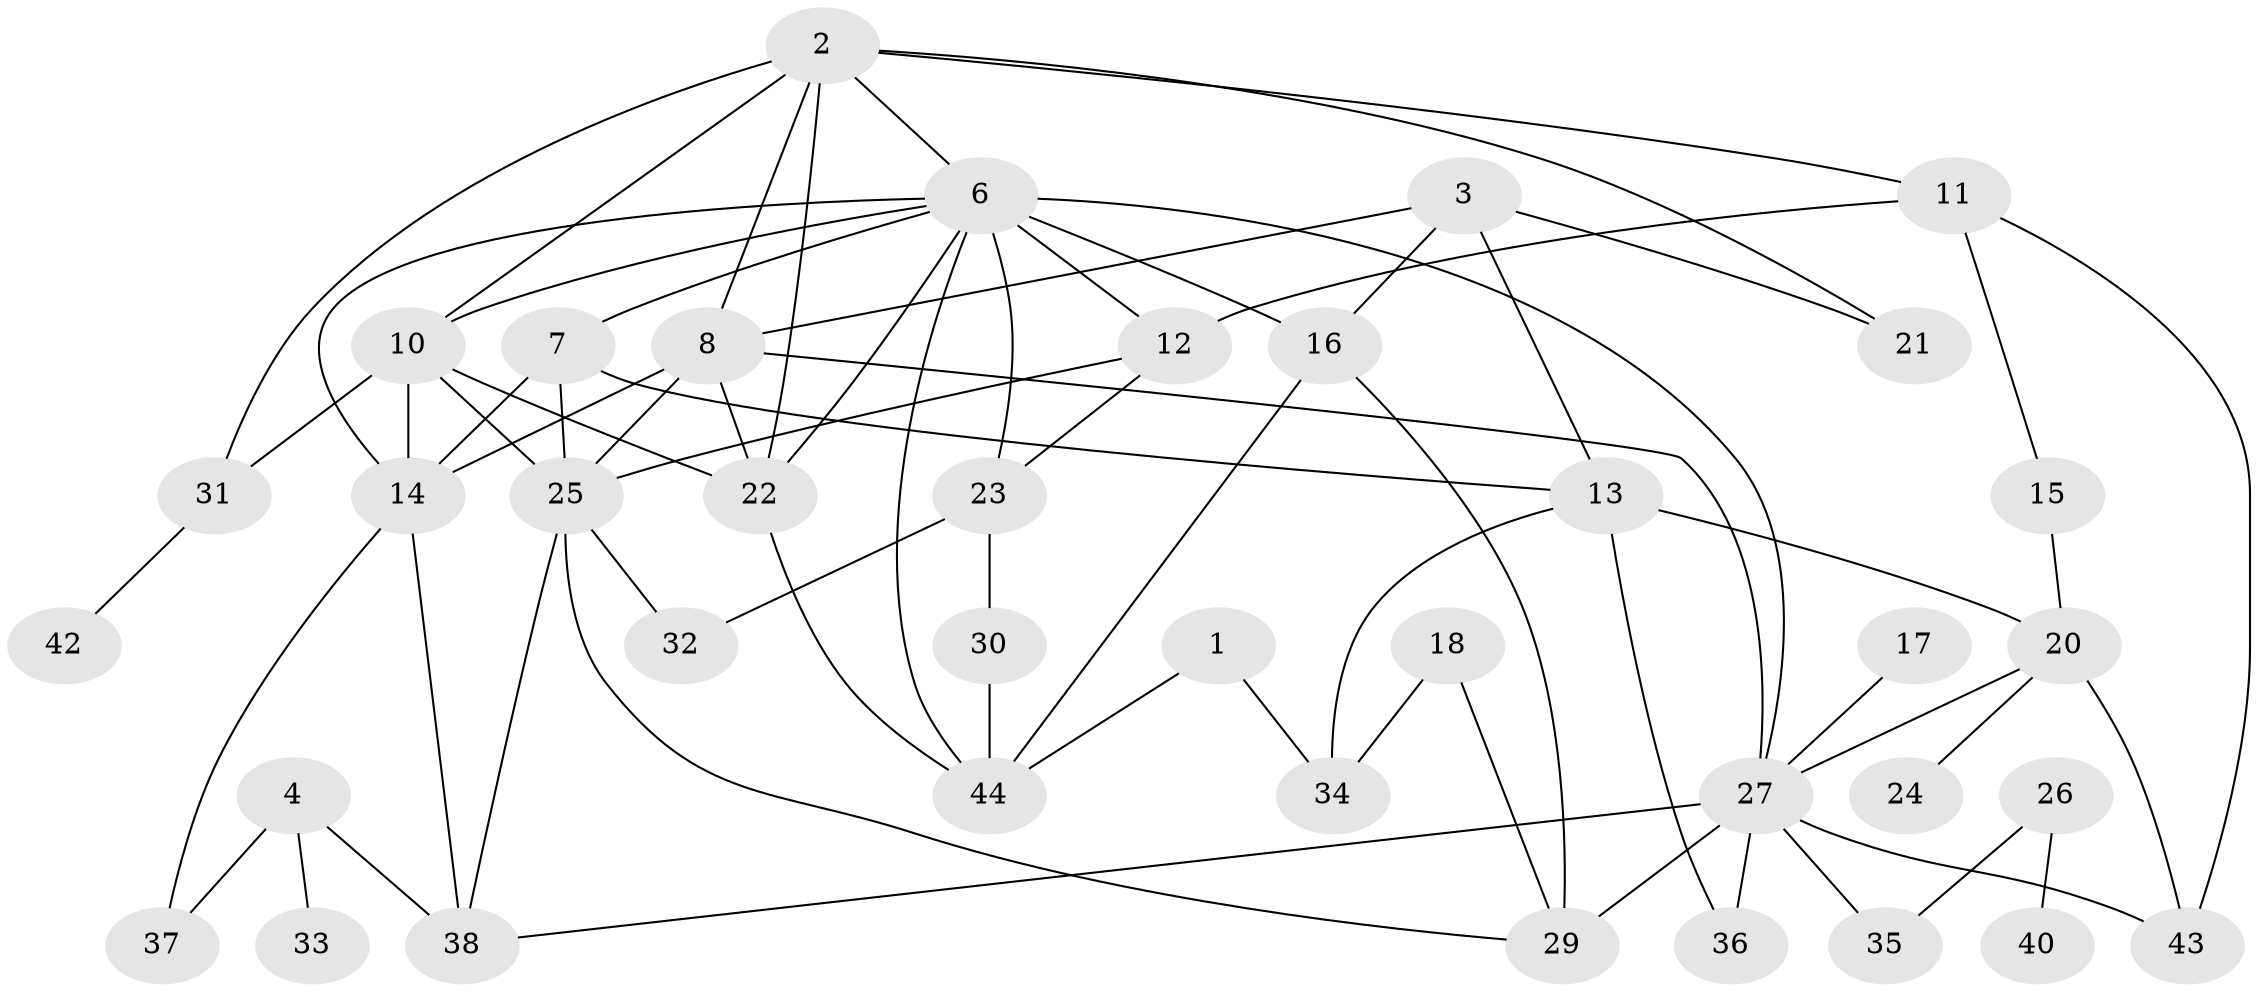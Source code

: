 // original degree distribution, {3: 0.23275862068965517, 1: 0.23275862068965517, 5: 0.06896551724137931, 0: 0.0603448275862069, 2: 0.25862068965517243, 6: 0.034482758620689655, 4: 0.11206896551724138}
// Generated by graph-tools (version 1.1) at 2025/48/03/04/25 22:48:26]
// undirected, 38 vertices, 70 edges
graph export_dot {
  node [color=gray90,style=filled];
  1;
  2;
  3;
  4;
  6;
  7;
  8;
  10;
  11;
  12;
  13;
  14;
  15;
  16;
  17;
  18;
  20;
  21;
  22;
  23;
  24;
  25;
  26;
  27;
  29;
  30;
  31;
  32;
  33;
  34;
  35;
  36;
  37;
  38;
  40;
  42;
  43;
  44;
  1 -- 34 [weight=1.0];
  1 -- 44 [weight=1.0];
  2 -- 6 [weight=1.0];
  2 -- 8 [weight=1.0];
  2 -- 10 [weight=1.0];
  2 -- 11 [weight=1.0];
  2 -- 21 [weight=1.0];
  2 -- 22 [weight=1.0];
  2 -- 31 [weight=1.0];
  3 -- 8 [weight=1.0];
  3 -- 13 [weight=1.0];
  3 -- 16 [weight=1.0];
  3 -- 21 [weight=1.0];
  4 -- 33 [weight=1.0];
  4 -- 37 [weight=1.0];
  4 -- 38 [weight=2.0];
  6 -- 7 [weight=1.0];
  6 -- 10 [weight=1.0];
  6 -- 12 [weight=1.0];
  6 -- 14 [weight=1.0];
  6 -- 16 [weight=2.0];
  6 -- 22 [weight=1.0];
  6 -- 23 [weight=1.0];
  6 -- 27 [weight=1.0];
  6 -- 44 [weight=1.0];
  7 -- 13 [weight=1.0];
  7 -- 14 [weight=1.0];
  7 -- 25 [weight=1.0];
  8 -- 14 [weight=1.0];
  8 -- 22 [weight=1.0];
  8 -- 25 [weight=1.0];
  8 -- 27 [weight=1.0];
  10 -- 14 [weight=1.0];
  10 -- 22 [weight=1.0];
  10 -- 25 [weight=1.0];
  10 -- 31 [weight=1.0];
  11 -- 12 [weight=1.0];
  11 -- 15 [weight=1.0];
  11 -- 43 [weight=1.0];
  12 -- 23 [weight=1.0];
  12 -- 25 [weight=1.0];
  13 -- 20 [weight=1.0];
  13 -- 34 [weight=1.0];
  13 -- 36 [weight=1.0];
  14 -- 37 [weight=1.0];
  14 -- 38 [weight=1.0];
  15 -- 20 [weight=1.0];
  16 -- 29 [weight=1.0];
  16 -- 44 [weight=1.0];
  17 -- 27 [weight=1.0];
  18 -- 29 [weight=1.0];
  18 -- 34 [weight=1.0];
  20 -- 24 [weight=1.0];
  20 -- 27 [weight=1.0];
  20 -- 43 [weight=1.0];
  22 -- 44 [weight=1.0];
  23 -- 30 [weight=1.0];
  23 -- 32 [weight=1.0];
  25 -- 29 [weight=1.0];
  25 -- 32 [weight=1.0];
  25 -- 38 [weight=1.0];
  26 -- 35 [weight=1.0];
  26 -- 40 [weight=1.0];
  27 -- 29 [weight=2.0];
  27 -- 35 [weight=1.0];
  27 -- 36 [weight=1.0];
  27 -- 38 [weight=1.0];
  27 -- 43 [weight=1.0];
  30 -- 44 [weight=1.0];
  31 -- 42 [weight=1.0];
}

